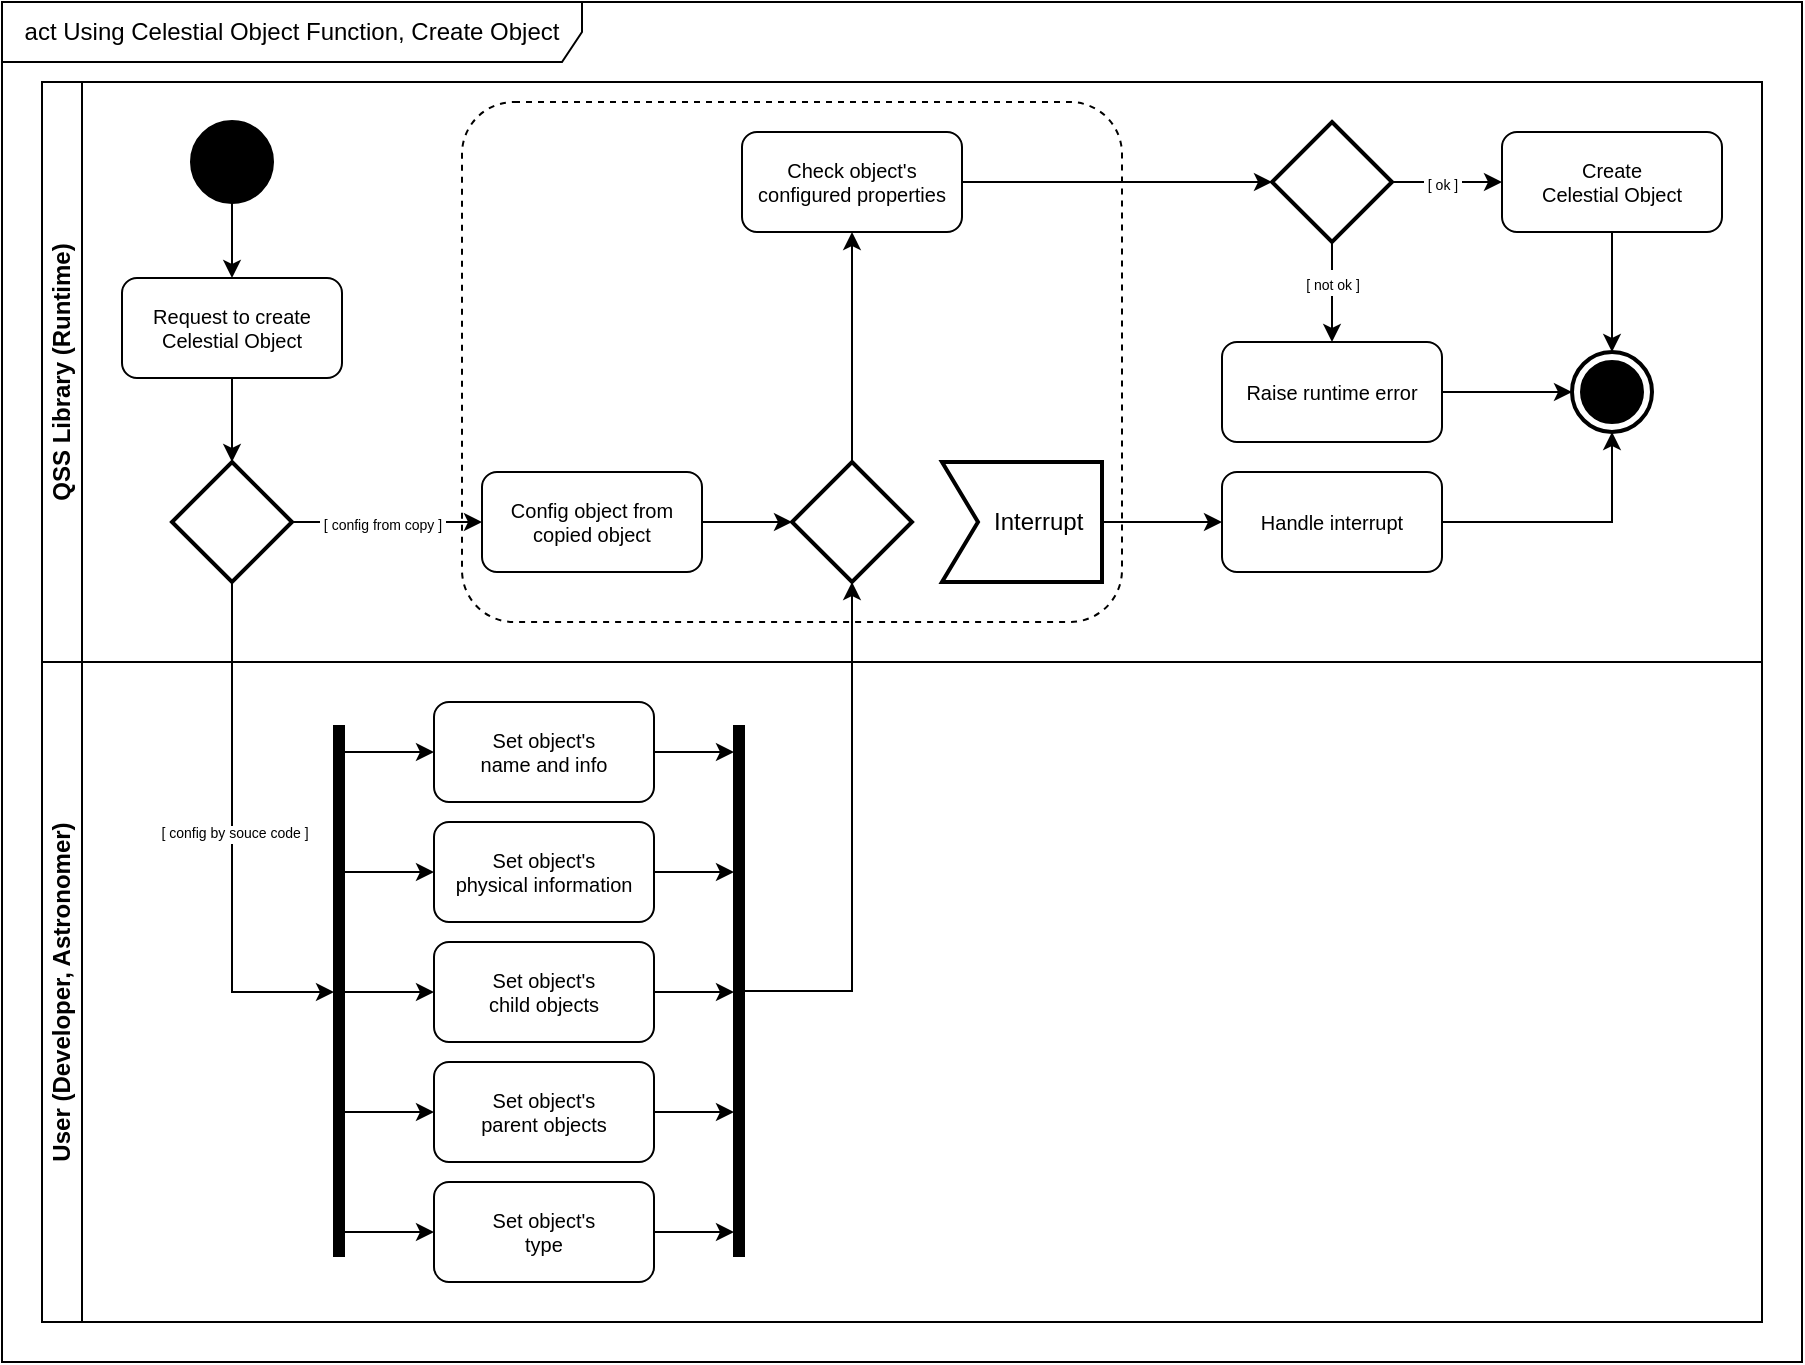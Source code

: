 <mxfile version="24.6.1" type="device">
  <diagram name="Page-1" id="VREW-hk0Lx_VM9Mob7_j">
    <mxGraphModel dx="-1033" dy="1017" grid="1" gridSize="10" guides="1" tooltips="1" connect="1" arrows="1" fold="1" page="1" pageScale="1" pageWidth="850" pageHeight="1100" math="0" shadow="0">
      <root>
        <mxCell id="0" />
        <mxCell id="1" parent="0" />
        <mxCell id="BRBFGYG2KV5L8MP2H-c6-75" value="act Using Celestial Object Function, Create Object" style="shape=umlFrame;whiteSpace=wrap;html=1;pointerEvents=0;width=290;height=30;" vertex="1" parent="1">
          <mxGeometry x="2640" y="250" width="900" height="680" as="geometry" />
        </mxCell>
        <mxCell id="BRBFGYG2KV5L8MP2H-c6-76" value="User (Developer, Astronomer)" style="swimlane;startSize=20;horizontal=0;html=1;whiteSpace=wrap;" vertex="1" parent="1">
          <mxGeometry x="2660" y="580" width="860" height="330" as="geometry" />
        </mxCell>
        <mxCell id="BRBFGYG2KV5L8MP2H-c6-77" value="" style="edgeStyle=orthogonalEdgeStyle;rounded=0;orthogonalLoop=1;jettySize=auto;html=1;" edge="1" parent="BRBFGYG2KV5L8MP2H-c6-76" source="BRBFGYG2KV5L8MP2H-c6-78">
          <mxGeometry relative="1" as="geometry">
            <Array as="points">
              <mxPoint x="346" y="45" />
              <mxPoint x="346" y="45" />
            </Array>
            <mxPoint x="346" y="45" as="targetPoint" />
          </mxGeometry>
        </mxCell>
        <mxCell id="BRBFGYG2KV5L8MP2H-c6-78" value="Set object&#39;s&lt;div&gt;name and info&lt;/div&gt;" style="shape=rect;html=1;rounded=1;whiteSpace=wrap;align=center;fontSize=10;" vertex="1" parent="BRBFGYG2KV5L8MP2H-c6-76">
          <mxGeometry x="196" y="20" width="110" height="50" as="geometry" />
        </mxCell>
        <mxCell id="BRBFGYG2KV5L8MP2H-c6-79" value="" style="edgeStyle=orthogonalEdgeStyle;rounded=0;orthogonalLoop=1;jettySize=auto;html=1;" edge="1" parent="BRBFGYG2KV5L8MP2H-c6-76" source="BRBFGYG2KV5L8MP2H-c6-80">
          <mxGeometry relative="1" as="geometry">
            <Array as="points">
              <mxPoint x="336" y="105" />
              <mxPoint x="336" y="105" />
            </Array>
            <mxPoint x="346" y="105" as="targetPoint" />
          </mxGeometry>
        </mxCell>
        <mxCell id="BRBFGYG2KV5L8MP2H-c6-80" value="Set object&#39;s&lt;div&gt;physical information&lt;/div&gt;" style="shape=rect;html=1;rounded=1;whiteSpace=wrap;align=center;fontSize=10;" vertex="1" parent="BRBFGYG2KV5L8MP2H-c6-76">
          <mxGeometry x="196" y="80" width="110" height="50" as="geometry" />
        </mxCell>
        <mxCell id="BRBFGYG2KV5L8MP2H-c6-81" value="" style="edgeStyle=orthogonalEdgeStyle;rounded=0;orthogonalLoop=1;jettySize=auto;html=1;" edge="1" parent="BRBFGYG2KV5L8MP2H-c6-76" source="BRBFGYG2KV5L8MP2H-c6-82">
          <mxGeometry relative="1" as="geometry">
            <Array as="points">
              <mxPoint x="346" y="165" />
              <mxPoint x="346" y="165" />
            </Array>
            <mxPoint x="346" y="165" as="targetPoint" />
          </mxGeometry>
        </mxCell>
        <mxCell id="BRBFGYG2KV5L8MP2H-c6-82" value="Set object&#39;s&lt;div&gt;child objects&lt;/div&gt;" style="shape=rect;html=1;rounded=1;whiteSpace=wrap;align=center;fontSize=10;" vertex="1" parent="BRBFGYG2KV5L8MP2H-c6-76">
          <mxGeometry x="196" y="140" width="110" height="50" as="geometry" />
        </mxCell>
        <mxCell id="BRBFGYG2KV5L8MP2H-c6-83" value="" style="edgeStyle=orthogonalEdgeStyle;rounded=0;orthogonalLoop=1;jettySize=auto;html=1;" edge="1" parent="BRBFGYG2KV5L8MP2H-c6-76" source="BRBFGYG2KV5L8MP2H-c6-84">
          <mxGeometry relative="1" as="geometry">
            <Array as="points">
              <mxPoint x="336" y="225" />
              <mxPoint x="336" y="225" />
            </Array>
            <mxPoint x="346" y="225" as="targetPoint" />
          </mxGeometry>
        </mxCell>
        <mxCell id="BRBFGYG2KV5L8MP2H-c6-84" value="Set object&#39;s&lt;div&gt;parent objects&lt;/div&gt;" style="shape=rect;html=1;rounded=1;whiteSpace=wrap;align=center;fontSize=10;" vertex="1" parent="BRBFGYG2KV5L8MP2H-c6-76">
          <mxGeometry x="196" y="200" width="110" height="50" as="geometry" />
        </mxCell>
        <mxCell id="BRBFGYG2KV5L8MP2H-c6-85" value="" style="edgeStyle=orthogonalEdgeStyle;rounded=0;orthogonalLoop=1;jettySize=auto;html=1;" edge="1" parent="BRBFGYG2KV5L8MP2H-c6-76" source="BRBFGYG2KV5L8MP2H-c6-86">
          <mxGeometry relative="1" as="geometry">
            <Array as="points">
              <mxPoint x="326" y="285" />
              <mxPoint x="326" y="285" />
            </Array>
            <mxPoint x="346" y="285" as="targetPoint" />
          </mxGeometry>
        </mxCell>
        <mxCell id="BRBFGYG2KV5L8MP2H-c6-86" value="Set object&#39;s&lt;div&gt;type&lt;/div&gt;" style="shape=rect;html=1;rounded=1;whiteSpace=wrap;align=center;fontSize=10;" vertex="1" parent="BRBFGYG2KV5L8MP2H-c6-76">
          <mxGeometry x="196" y="260" width="110" height="50" as="geometry" />
        </mxCell>
        <mxCell id="BRBFGYG2KV5L8MP2H-c6-87" value="" style="edgeStyle=orthogonalEdgeStyle;rounded=0;orthogonalLoop=1;jettySize=auto;html=1;" edge="1" parent="BRBFGYG2KV5L8MP2H-c6-76" target="BRBFGYG2KV5L8MP2H-c6-84">
          <mxGeometry relative="1" as="geometry">
            <Array as="points">
              <mxPoint x="166" y="225" />
              <mxPoint x="166" y="225" />
            </Array>
            <mxPoint x="151" y="225" as="sourcePoint" />
          </mxGeometry>
        </mxCell>
        <mxCell id="BRBFGYG2KV5L8MP2H-c6-88" value="" style="edgeStyle=orthogonalEdgeStyle;rounded=0;orthogonalLoop=1;jettySize=auto;html=1;entryX=0;entryY=0.5;entryDx=0;entryDy=0;" edge="1" parent="BRBFGYG2KV5L8MP2H-c6-76" target="BRBFGYG2KV5L8MP2H-c6-86">
          <mxGeometry relative="1" as="geometry">
            <Array as="points">
              <mxPoint x="174" y="285" />
              <mxPoint x="174" y="285" />
            </Array>
            <mxPoint x="151" y="285" as="sourcePoint" />
          </mxGeometry>
        </mxCell>
        <mxCell id="BRBFGYG2KV5L8MP2H-c6-89" value="" style="edgeStyle=orthogonalEdgeStyle;rounded=0;orthogonalLoop=1;jettySize=auto;html=1;entryX=0;entryY=0.5;entryDx=0;entryDy=0;" edge="1" parent="BRBFGYG2KV5L8MP2H-c6-76" target="BRBFGYG2KV5L8MP2H-c6-82">
          <mxGeometry relative="1" as="geometry">
            <Array as="points">
              <mxPoint x="156" y="165" />
              <mxPoint x="156" y="165" />
            </Array>
            <mxPoint x="151" y="165" as="sourcePoint" />
          </mxGeometry>
        </mxCell>
        <mxCell id="BRBFGYG2KV5L8MP2H-c6-90" value="" style="edgeStyle=orthogonalEdgeStyle;rounded=0;orthogonalLoop=1;jettySize=auto;html=1;entryX=0;entryY=0.5;entryDx=0;entryDy=0;" edge="1" parent="BRBFGYG2KV5L8MP2H-c6-76" target="BRBFGYG2KV5L8MP2H-c6-80">
          <mxGeometry relative="1" as="geometry">
            <Array as="points">
              <mxPoint x="156" y="105" />
              <mxPoint x="156" y="105" />
            </Array>
            <mxPoint x="151" y="105" as="sourcePoint" />
          </mxGeometry>
        </mxCell>
        <mxCell id="BRBFGYG2KV5L8MP2H-c6-91" value="" style="edgeStyle=orthogonalEdgeStyle;rounded=0;orthogonalLoop=1;jettySize=auto;html=1;entryX=0;entryY=0.5;entryDx=0;entryDy=0;" edge="1" parent="BRBFGYG2KV5L8MP2H-c6-76" target="BRBFGYG2KV5L8MP2H-c6-78">
          <mxGeometry relative="1" as="geometry">
            <Array as="points">
              <mxPoint x="156" y="45" />
              <mxPoint x="156" y="45" />
            </Array>
            <mxPoint x="151" y="45" as="sourcePoint" />
          </mxGeometry>
        </mxCell>
        <mxCell id="BRBFGYG2KV5L8MP2H-c6-92" value="" style="html=1;points=[];perimeter=orthogonalPerimeter;fillColor=strokeColor;" vertex="1" parent="BRBFGYG2KV5L8MP2H-c6-76">
          <mxGeometry x="146" y="32" width="5" height="265" as="geometry" />
        </mxCell>
        <mxCell id="BRBFGYG2KV5L8MP2H-c6-93" value="" style="html=1;points=[];perimeter=orthogonalPerimeter;fillColor=strokeColor;" vertex="1" parent="BRBFGYG2KV5L8MP2H-c6-76">
          <mxGeometry x="346" y="32" width="5" height="265" as="geometry" />
        </mxCell>
        <mxCell id="BRBFGYG2KV5L8MP2H-c6-94" value="QSS Library (Runtime)" style="swimlane;startSize=20;horizontal=0;html=1;whiteSpace=wrap;" vertex="1" parent="1">
          <mxGeometry x="2660" y="290" width="860" height="290" as="geometry" />
        </mxCell>
        <mxCell id="BRBFGYG2KV5L8MP2H-c6-95" value="" style="edgeStyle=orthogonalEdgeStyle;rounded=0;orthogonalLoop=1;jettySize=auto;html=1;" edge="1" parent="BRBFGYG2KV5L8MP2H-c6-94" source="BRBFGYG2KV5L8MP2H-c6-96" target="BRBFGYG2KV5L8MP2H-c6-100">
          <mxGeometry relative="1" as="geometry" />
        </mxCell>
        <mxCell id="BRBFGYG2KV5L8MP2H-c6-96" value="Request to create&lt;div&gt;Celestial Object&lt;/div&gt;" style="shape=rect;html=1;rounded=1;whiteSpace=wrap;align=center;fontSize=10;" vertex="1" parent="BRBFGYG2KV5L8MP2H-c6-94">
          <mxGeometry x="40" y="98" width="110" height="50" as="geometry" />
        </mxCell>
        <mxCell id="BRBFGYG2KV5L8MP2H-c6-97" value="" style="edgeStyle=orthogonalEdgeStyle;rounded=0;orthogonalLoop=1;jettySize=auto;html=1;" edge="1" parent="BRBFGYG2KV5L8MP2H-c6-94" source="BRBFGYG2KV5L8MP2H-c6-98" target="BRBFGYG2KV5L8MP2H-c6-96">
          <mxGeometry relative="1" as="geometry" />
        </mxCell>
        <mxCell id="BRBFGYG2KV5L8MP2H-c6-98" value="" style="shape=ellipse;html=1;fillColor=strokeColor;strokeWidth=2;verticalLabelPosition=bottom;verticalAlignment=top;perimeter=ellipsePerimeter;" vertex="1" parent="BRBFGYG2KV5L8MP2H-c6-94">
          <mxGeometry x="75" y="20" width="40" height="40" as="geometry" />
        </mxCell>
        <mxCell id="BRBFGYG2KV5L8MP2H-c6-99" value="&lt;font style=&quot;font-size: 7px;&quot;&gt;&amp;nbsp;[ config from copy ]&amp;nbsp;&lt;/font&gt;" style="edgeStyle=orthogonalEdgeStyle;rounded=0;orthogonalLoop=1;jettySize=auto;html=1;" edge="1" parent="BRBFGYG2KV5L8MP2H-c6-94" source="BRBFGYG2KV5L8MP2H-c6-100" target="BRBFGYG2KV5L8MP2H-c6-112">
          <mxGeometry x="-0.053" relative="1" as="geometry">
            <mxPoint as="offset" />
          </mxGeometry>
        </mxCell>
        <mxCell id="BRBFGYG2KV5L8MP2H-c6-100" value="" style="strokeWidth=2;html=1;shape=mxgraph.flowchart.decision;whiteSpace=wrap;" vertex="1" parent="BRBFGYG2KV5L8MP2H-c6-94">
          <mxGeometry x="65" y="190" width="60" height="60" as="geometry" />
        </mxCell>
        <mxCell id="BRBFGYG2KV5L8MP2H-c6-101" value="" style="edgeStyle=orthogonalEdgeStyle;rounded=0;orthogonalLoop=1;jettySize=auto;html=1;" edge="1" parent="BRBFGYG2KV5L8MP2H-c6-94" source="BRBFGYG2KV5L8MP2H-c6-102" target="BRBFGYG2KV5L8MP2H-c6-105">
          <mxGeometry relative="1" as="geometry" />
        </mxCell>
        <mxCell id="BRBFGYG2KV5L8MP2H-c6-102" value="Check object&#39;s&lt;div&gt;configured properties&lt;/div&gt;" style="shape=rect;html=1;rounded=1;whiteSpace=wrap;align=center;fontSize=10;" vertex="1" parent="BRBFGYG2KV5L8MP2H-c6-94">
          <mxGeometry x="350" y="25" width="110" height="50" as="geometry" />
        </mxCell>
        <mxCell id="BRBFGYG2KV5L8MP2H-c6-103" value="&lt;font style=&quot;font-size: 7px;&quot;&gt;&amp;nbsp;[ ok ]&amp;nbsp;&lt;/font&gt;" style="edgeStyle=orthogonalEdgeStyle;rounded=0;orthogonalLoop=1;jettySize=auto;html=1;" edge="1" parent="BRBFGYG2KV5L8MP2H-c6-94" source="BRBFGYG2KV5L8MP2H-c6-105" target="BRBFGYG2KV5L8MP2H-c6-107">
          <mxGeometry x="-0.091" relative="1" as="geometry">
            <mxPoint as="offset" />
          </mxGeometry>
        </mxCell>
        <mxCell id="BRBFGYG2KV5L8MP2H-c6-104" value="&lt;font style=&quot;font-size: 7px;&quot;&gt;[ not ok ]&lt;/font&gt;" style="edgeStyle=orthogonalEdgeStyle;rounded=0;orthogonalLoop=1;jettySize=auto;html=1;" edge="1" parent="BRBFGYG2KV5L8MP2H-c6-94" source="BRBFGYG2KV5L8MP2H-c6-105" target="BRBFGYG2KV5L8MP2H-c6-110">
          <mxGeometry x="-0.2" relative="1" as="geometry">
            <mxPoint as="offset" />
          </mxGeometry>
        </mxCell>
        <mxCell id="BRBFGYG2KV5L8MP2H-c6-105" value="" style="strokeWidth=2;html=1;shape=mxgraph.flowchart.decision;whiteSpace=wrap;" vertex="1" parent="BRBFGYG2KV5L8MP2H-c6-94">
          <mxGeometry x="615" y="20" width="60" height="60" as="geometry" />
        </mxCell>
        <mxCell id="BRBFGYG2KV5L8MP2H-c6-106" value="" style="edgeStyle=orthogonalEdgeStyle;rounded=0;orthogonalLoop=1;jettySize=auto;html=1;" edge="1" parent="BRBFGYG2KV5L8MP2H-c6-94" source="BRBFGYG2KV5L8MP2H-c6-107" target="BRBFGYG2KV5L8MP2H-c6-108">
          <mxGeometry relative="1" as="geometry" />
        </mxCell>
        <mxCell id="BRBFGYG2KV5L8MP2H-c6-107" value="Create&lt;div&gt;Celestial Object&lt;/div&gt;" style="shape=rect;html=1;rounded=1;whiteSpace=wrap;align=center;fontSize=10;" vertex="1" parent="BRBFGYG2KV5L8MP2H-c6-94">
          <mxGeometry x="730" y="25" width="110" height="50" as="geometry" />
        </mxCell>
        <mxCell id="BRBFGYG2KV5L8MP2H-c6-108" value="" style="html=1;shape=mxgraph.sysml.actFinal;strokeWidth=2;verticalLabelPosition=bottom;verticalAlignment=top;" vertex="1" parent="BRBFGYG2KV5L8MP2H-c6-94">
          <mxGeometry x="765" y="135" width="40" height="40" as="geometry" />
        </mxCell>
        <mxCell id="BRBFGYG2KV5L8MP2H-c6-109" value="" style="edgeStyle=orthogonalEdgeStyle;rounded=0;orthogonalLoop=1;jettySize=auto;html=1;" edge="1" parent="BRBFGYG2KV5L8MP2H-c6-94" source="BRBFGYG2KV5L8MP2H-c6-110" target="BRBFGYG2KV5L8MP2H-c6-108">
          <mxGeometry relative="1" as="geometry" />
        </mxCell>
        <mxCell id="BRBFGYG2KV5L8MP2H-c6-110" value="Raise runtime error" style="shape=rect;html=1;rounded=1;whiteSpace=wrap;align=center;fontSize=10;" vertex="1" parent="BRBFGYG2KV5L8MP2H-c6-94">
          <mxGeometry x="590" y="130" width="110" height="50" as="geometry" />
        </mxCell>
        <mxCell id="BRBFGYG2KV5L8MP2H-c6-111" value="" style="edgeStyle=orthogonalEdgeStyle;rounded=0;orthogonalLoop=1;jettySize=auto;html=1;" edge="1" parent="BRBFGYG2KV5L8MP2H-c6-94" source="BRBFGYG2KV5L8MP2H-c6-112" target="BRBFGYG2KV5L8MP2H-c6-114">
          <mxGeometry relative="1" as="geometry" />
        </mxCell>
        <mxCell id="BRBFGYG2KV5L8MP2H-c6-112" value="Config object from&lt;div&gt;copied object&lt;/div&gt;" style="shape=rect;html=1;rounded=1;whiteSpace=wrap;align=center;fontSize=10;" vertex="1" parent="BRBFGYG2KV5L8MP2H-c6-94">
          <mxGeometry x="220" y="195" width="110" height="50" as="geometry" />
        </mxCell>
        <mxCell id="BRBFGYG2KV5L8MP2H-c6-113" value="" style="edgeStyle=orthogonalEdgeStyle;rounded=0;orthogonalLoop=1;jettySize=auto;html=1;" edge="1" parent="BRBFGYG2KV5L8MP2H-c6-94" source="BRBFGYG2KV5L8MP2H-c6-114" target="BRBFGYG2KV5L8MP2H-c6-102">
          <mxGeometry relative="1" as="geometry" />
        </mxCell>
        <mxCell id="BRBFGYG2KV5L8MP2H-c6-114" value="" style="strokeWidth=2;html=1;shape=mxgraph.flowchart.decision;whiteSpace=wrap;" vertex="1" parent="BRBFGYG2KV5L8MP2H-c6-94">
          <mxGeometry x="375" y="190" width="60" height="60" as="geometry" />
        </mxCell>
        <mxCell id="BRBFGYG2KV5L8MP2H-c6-115" value="" style="points=[[0.25,0,0],[0.5,0,0],[0.75,0,0],[1,0.25,0],[1,0.5,0],[1,0.75,0],[0.75,1,0],[0.5,1,0],[0.25,1,0],[0,0.75,0],[0,0.5,0],[0,0.25,0]];rounded=1;arcSize=10;dashed=1;fillColor=none;gradientColor=none;strokeWidth=1;whiteSpace=wrap;html=1;" vertex="1" parent="BRBFGYG2KV5L8MP2H-c6-94">
          <mxGeometry x="210" y="10" width="330" height="260" as="geometry" />
        </mxCell>
        <mxCell id="BRBFGYG2KV5L8MP2H-c6-116" value="" style="edgeStyle=orthogonalEdgeStyle;rounded=0;orthogonalLoop=1;jettySize=auto;html=1;" edge="1" parent="BRBFGYG2KV5L8MP2H-c6-94" source="BRBFGYG2KV5L8MP2H-c6-117" target="BRBFGYG2KV5L8MP2H-c6-118">
          <mxGeometry relative="1" as="geometry" />
        </mxCell>
        <mxCell id="BRBFGYG2KV5L8MP2H-c6-117" value="&amp;nbsp; &amp;nbsp; &amp;nbsp;Interrupt" style="html=1;shape=mxgraph.sysml.accEvent;strokeWidth=2;whiteSpace=wrap;align=center;" vertex="1" parent="BRBFGYG2KV5L8MP2H-c6-94">
          <mxGeometry x="450" y="190" width="80" height="60" as="geometry" />
        </mxCell>
        <mxCell id="BRBFGYG2KV5L8MP2H-c6-118" value="Handle interrupt" style="shape=rect;html=1;rounded=1;whiteSpace=wrap;align=center;fontSize=10;" vertex="1" parent="BRBFGYG2KV5L8MP2H-c6-94">
          <mxGeometry x="590" y="195" width="110" height="50" as="geometry" />
        </mxCell>
        <mxCell id="BRBFGYG2KV5L8MP2H-c6-119" style="edgeStyle=orthogonalEdgeStyle;rounded=0;orthogonalLoop=1;jettySize=auto;html=1;entryX=0.5;entryY=1;entryDx=0;entryDy=0;entryPerimeter=0;" edge="1" parent="BRBFGYG2KV5L8MP2H-c6-94" source="BRBFGYG2KV5L8MP2H-c6-118" target="BRBFGYG2KV5L8MP2H-c6-108">
          <mxGeometry relative="1" as="geometry" />
        </mxCell>
        <mxCell id="BRBFGYG2KV5L8MP2H-c6-120" style="edgeStyle=orthogonalEdgeStyle;rounded=0;orthogonalLoop=1;jettySize=auto;html=1;" edge="1" parent="1" source="BRBFGYG2KV5L8MP2H-c6-100">
          <mxGeometry relative="1" as="geometry">
            <mxPoint x="2806" y="745" as="targetPoint" />
            <Array as="points">
              <mxPoint x="2755" y="745" />
              <mxPoint x="2806" y="745" />
            </Array>
          </mxGeometry>
        </mxCell>
        <mxCell id="BRBFGYG2KV5L8MP2H-c6-121" value="&lt;font style=&quot;font-size: 7px;&quot;&gt;[ config by&amp;nbsp;&lt;/font&gt;souce code ]" style="edgeLabel;html=1;align=center;verticalAlign=middle;resizable=0;points=[];fontSize=7;" vertex="1" connectable="0" parent="BRBFGYG2KV5L8MP2H-c6-120">
          <mxGeometry x="-0.021" y="1" relative="1" as="geometry">
            <mxPoint as="offset" />
          </mxGeometry>
        </mxCell>
        <mxCell id="BRBFGYG2KV5L8MP2H-c6-122" value="" style="edgeStyle=orthogonalEdgeStyle;rounded=0;orthogonalLoop=1;jettySize=auto;html=1;entryX=0.5;entryY=1;entryDx=0;entryDy=0;entryPerimeter=0;" edge="1" parent="1" source="BRBFGYG2KV5L8MP2H-c6-93" target="BRBFGYG2KV5L8MP2H-c6-114">
          <mxGeometry relative="1" as="geometry">
            <mxPoint x="3056" y="744.5" as="targetPoint" />
          </mxGeometry>
        </mxCell>
      </root>
    </mxGraphModel>
  </diagram>
</mxfile>
